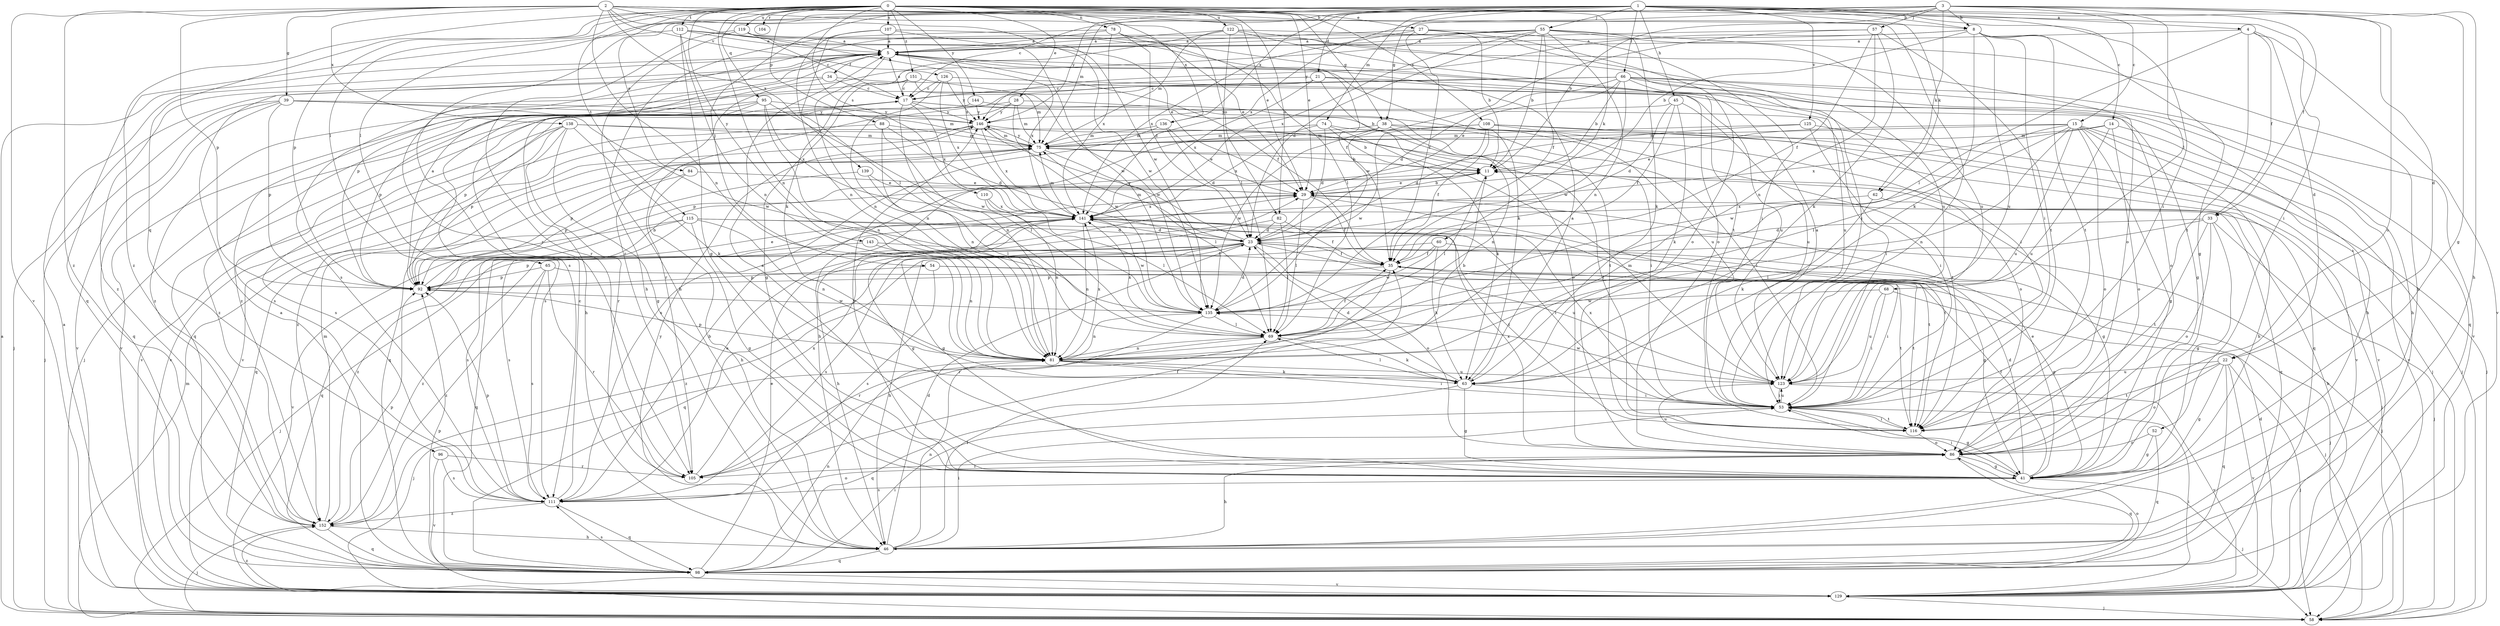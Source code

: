 strict digraph  {
0;
1;
2;
3;
4;
5;
8;
11;
14;
15;
17;
21;
22;
23;
27;
28;
29;
33;
34;
35;
38;
39;
41;
45;
46;
52;
53;
54;
55;
57;
58;
60;
62;
63;
65;
66;
68;
69;
74;
75;
78;
81;
82;
84;
86;
88;
92;
95;
96;
98;
104;
105;
107;
108;
110;
111;
112;
115;
116;
119;
122;
123;
125;
126;
129;
135;
136;
138;
139;
141;
143;
144;
146;
151;
152;
0 -> 27  [label=e];
0 -> 28  [label=e];
0 -> 29  [label=e];
0 -> 38  [label=g];
0 -> 52  [label=i];
0 -> 60  [label=k];
0 -> 65  [label=l];
0 -> 78  [label=n];
0 -> 81  [label=n];
0 -> 82  [label=o];
0 -> 88  [label=p];
0 -> 92  [label=p];
0 -> 95  [label=q];
0 -> 96  [label=q];
0 -> 104  [label=r];
0 -> 107  [label=s];
0 -> 108  [label=s];
0 -> 110  [label=s];
0 -> 112  [label=t];
0 -> 115  [label=t];
0 -> 119  [label=u];
0 -> 122  [label=u];
0 -> 136  [label=x];
0 -> 143  [label=y];
0 -> 144  [label=y];
0 -> 151  [label=z];
0 -> 152  [label=z];
1 -> 4  [label=a];
1 -> 8  [label=b];
1 -> 14  [label=c];
1 -> 21  [label=d];
1 -> 22  [label=d];
1 -> 33  [label=f];
1 -> 38  [label=g];
1 -> 45  [label=h];
1 -> 53  [label=i];
1 -> 54  [label=j];
1 -> 55  [label=j];
1 -> 62  [label=k];
1 -> 65  [label=l];
1 -> 66  [label=l];
1 -> 74  [label=m];
1 -> 75  [label=m];
1 -> 125  [label=v];
1 -> 136  [label=x];
1 -> 146  [label=y];
2 -> 8  [label=b];
2 -> 29  [label=e];
2 -> 39  [label=g];
2 -> 53  [label=i];
2 -> 81  [label=n];
2 -> 82  [label=o];
2 -> 92  [label=p];
2 -> 126  [label=v];
2 -> 129  [label=v];
2 -> 135  [label=w];
2 -> 138  [label=x];
2 -> 139  [label=x];
2 -> 141  [label=x];
2 -> 152  [label=z];
3 -> 8  [label=b];
3 -> 11  [label=b];
3 -> 15  [label=c];
3 -> 17  [label=c];
3 -> 41  [label=g];
3 -> 46  [label=h];
3 -> 57  [label=j];
3 -> 62  [label=k];
3 -> 68  [label=l];
3 -> 84  [label=o];
3 -> 86  [label=o];
3 -> 105  [label=r];
3 -> 141  [label=x];
4 -> 5  [label=a];
4 -> 22  [label=d];
4 -> 33  [label=f];
4 -> 69  [label=l];
4 -> 116  [label=t];
4 -> 129  [label=v];
5 -> 34  [label=f];
5 -> 35  [label=f];
5 -> 63  [label=k];
5 -> 81  [label=n];
5 -> 92  [label=p];
5 -> 111  [label=s];
5 -> 141  [label=x];
5 -> 152  [label=z];
8 -> 5  [label=a];
8 -> 11  [label=b];
8 -> 41  [label=g];
8 -> 53  [label=i];
8 -> 63  [label=k];
8 -> 116  [label=t];
8 -> 123  [label=u];
8 -> 146  [label=y];
11 -> 29  [label=e];
11 -> 69  [label=l];
11 -> 98  [label=q];
14 -> 75  [label=m];
14 -> 86  [label=o];
14 -> 123  [label=u];
14 -> 129  [label=v];
14 -> 141  [label=x];
15 -> 29  [label=e];
15 -> 41  [label=g];
15 -> 46  [label=h];
15 -> 58  [label=j];
15 -> 69  [label=l];
15 -> 75  [label=m];
15 -> 81  [label=n];
15 -> 86  [label=o];
15 -> 123  [label=u];
15 -> 129  [label=v];
15 -> 135  [label=w];
17 -> 5  [label=a];
17 -> 53  [label=i];
17 -> 58  [label=j];
17 -> 81  [label=n];
17 -> 111  [label=s];
17 -> 123  [label=u];
17 -> 141  [label=x];
17 -> 146  [label=y];
21 -> 11  [label=b];
21 -> 17  [label=c];
21 -> 41  [label=g];
21 -> 46  [label=h];
21 -> 105  [label=r];
21 -> 141  [label=x];
22 -> 41  [label=g];
22 -> 58  [label=j];
22 -> 86  [label=o];
22 -> 98  [label=q];
22 -> 116  [label=t];
22 -> 123  [label=u];
22 -> 129  [label=v];
23 -> 35  [label=f];
23 -> 41  [label=g];
23 -> 46  [label=h];
23 -> 58  [label=j];
23 -> 75  [label=m];
23 -> 86  [label=o];
23 -> 92  [label=p];
23 -> 98  [label=q];
23 -> 111  [label=s];
23 -> 123  [label=u];
23 -> 146  [label=y];
23 -> 152  [label=z];
27 -> 5  [label=a];
27 -> 11  [label=b];
27 -> 35  [label=f];
27 -> 53  [label=i];
27 -> 86  [label=o];
27 -> 141  [label=x];
28 -> 75  [label=m];
28 -> 92  [label=p];
28 -> 98  [label=q];
28 -> 116  [label=t];
28 -> 135  [label=w];
28 -> 146  [label=y];
29 -> 11  [label=b];
29 -> 35  [label=f];
29 -> 58  [label=j];
29 -> 69  [label=l];
29 -> 116  [label=t];
29 -> 141  [label=x];
33 -> 23  [label=d];
33 -> 41  [label=g];
33 -> 58  [label=j];
33 -> 69  [label=l];
33 -> 86  [label=o];
33 -> 116  [label=t];
34 -> 17  [label=c];
34 -> 46  [label=h];
34 -> 58  [label=j];
34 -> 123  [label=u];
35 -> 58  [label=j];
35 -> 92  [label=p];
35 -> 105  [label=r];
35 -> 116  [label=t];
38 -> 46  [label=h];
38 -> 53  [label=i];
38 -> 75  [label=m];
38 -> 81  [label=n];
38 -> 129  [label=v];
38 -> 135  [label=w];
39 -> 58  [label=j];
39 -> 75  [label=m];
39 -> 92  [label=p];
39 -> 98  [label=q];
39 -> 129  [label=v];
39 -> 135  [label=w];
39 -> 146  [label=y];
41 -> 5  [label=a];
41 -> 23  [label=d];
41 -> 29  [label=e];
41 -> 35  [label=f];
41 -> 53  [label=i];
41 -> 58  [label=j];
41 -> 111  [label=s];
41 -> 146  [label=y];
45 -> 23  [label=d];
45 -> 35  [label=f];
45 -> 63  [label=k];
45 -> 123  [label=u];
45 -> 146  [label=y];
46 -> 23  [label=d];
46 -> 53  [label=i];
46 -> 69  [label=l];
46 -> 81  [label=n];
46 -> 98  [label=q];
46 -> 146  [label=y];
52 -> 41  [label=g];
52 -> 86  [label=o];
52 -> 98  [label=q];
53 -> 5  [label=a];
53 -> 41  [label=g];
53 -> 116  [label=t];
53 -> 123  [label=u];
53 -> 141  [label=x];
54 -> 41  [label=g];
54 -> 53  [label=i];
54 -> 92  [label=p];
54 -> 111  [label=s];
55 -> 5  [label=a];
55 -> 11  [label=b];
55 -> 23  [label=d];
55 -> 35  [label=f];
55 -> 46  [label=h];
55 -> 63  [label=k];
55 -> 81  [label=n];
55 -> 105  [label=r];
55 -> 111  [label=s];
55 -> 123  [label=u];
55 -> 141  [label=x];
57 -> 5  [label=a];
57 -> 35  [label=f];
57 -> 63  [label=k];
57 -> 81  [label=n];
57 -> 116  [label=t];
57 -> 135  [label=w];
58 -> 5  [label=a];
58 -> 75  [label=m];
60 -> 35  [label=f];
60 -> 58  [label=j];
60 -> 63  [label=k];
60 -> 135  [label=w];
60 -> 152  [label=z];
62 -> 41  [label=g];
62 -> 63  [label=k];
62 -> 141  [label=x];
63 -> 5  [label=a];
63 -> 23  [label=d];
63 -> 41  [label=g];
63 -> 53  [label=i];
63 -> 69  [label=l];
63 -> 98  [label=q];
65 -> 92  [label=p];
65 -> 105  [label=r];
65 -> 111  [label=s];
65 -> 116  [label=t];
65 -> 152  [label=z];
66 -> 11  [label=b];
66 -> 17  [label=c];
66 -> 23  [label=d];
66 -> 29  [label=e];
66 -> 46  [label=h];
66 -> 53  [label=i];
66 -> 86  [label=o];
66 -> 98  [label=q];
66 -> 129  [label=v];
66 -> 135  [label=w];
66 -> 152  [label=z];
68 -> 53  [label=i];
68 -> 58  [label=j];
68 -> 123  [label=u];
68 -> 135  [label=w];
69 -> 35  [label=f];
69 -> 58  [label=j];
69 -> 63  [label=k];
69 -> 81  [label=n];
69 -> 141  [label=x];
74 -> 11  [label=b];
74 -> 23  [label=d];
74 -> 63  [label=k];
74 -> 75  [label=m];
74 -> 116  [label=t];
74 -> 141  [label=x];
75 -> 11  [label=b];
75 -> 69  [label=l];
75 -> 92  [label=p];
75 -> 98  [label=q];
75 -> 146  [label=y];
78 -> 5  [label=a];
78 -> 23  [label=d];
78 -> 29  [label=e];
78 -> 46  [label=h];
78 -> 69  [label=l];
78 -> 141  [label=x];
81 -> 11  [label=b];
81 -> 53  [label=i];
81 -> 63  [label=k];
81 -> 92  [label=p];
81 -> 123  [label=u];
81 -> 141  [label=x];
82 -> 23  [label=d];
82 -> 35  [label=f];
82 -> 41  [label=g];
82 -> 69  [label=l];
84 -> 29  [label=e];
84 -> 46  [label=h];
84 -> 92  [label=p];
86 -> 41  [label=g];
86 -> 46  [label=h];
86 -> 98  [label=q];
86 -> 105  [label=r];
86 -> 123  [label=u];
86 -> 141  [label=x];
88 -> 23  [label=d];
88 -> 69  [label=l];
88 -> 75  [label=m];
88 -> 81  [label=n];
88 -> 129  [label=v];
92 -> 5  [label=a];
92 -> 11  [label=b];
92 -> 29  [label=e];
92 -> 135  [label=w];
95 -> 81  [label=n];
95 -> 92  [label=p];
95 -> 129  [label=v];
95 -> 135  [label=w];
95 -> 141  [label=x];
95 -> 146  [label=y];
95 -> 152  [label=z];
96 -> 105  [label=r];
96 -> 111  [label=s];
96 -> 129  [label=v];
98 -> 5  [label=a];
98 -> 29  [label=e];
98 -> 53  [label=i];
98 -> 81  [label=n];
98 -> 86  [label=o];
98 -> 92  [label=p];
98 -> 111  [label=s];
98 -> 129  [label=v];
105 -> 35  [label=f];
105 -> 141  [label=x];
107 -> 5  [label=a];
107 -> 69  [label=l];
107 -> 81  [label=n];
107 -> 116  [label=t];
107 -> 135  [label=w];
108 -> 23  [label=d];
108 -> 35  [label=f];
108 -> 58  [label=j];
108 -> 75  [label=m];
108 -> 86  [label=o];
108 -> 98  [label=q];
108 -> 135  [label=w];
110 -> 69  [label=l];
110 -> 81  [label=n];
110 -> 141  [label=x];
111 -> 11  [label=b];
111 -> 17  [label=c];
111 -> 29  [label=e];
111 -> 86  [label=o];
111 -> 92  [label=p];
111 -> 98  [label=q];
111 -> 152  [label=z];
112 -> 5  [label=a];
112 -> 29  [label=e];
112 -> 41  [label=g];
112 -> 81  [label=n];
112 -> 98  [label=q];
112 -> 135  [label=w];
115 -> 23  [label=d];
115 -> 41  [label=g];
115 -> 81  [label=n];
115 -> 98  [label=q];
115 -> 111  [label=s];
115 -> 116  [label=t];
115 -> 129  [label=v];
116 -> 53  [label=i];
116 -> 86  [label=o];
119 -> 5  [label=a];
119 -> 17  [label=c];
119 -> 35  [label=f];
119 -> 46  [label=h];
119 -> 86  [label=o];
119 -> 105  [label=r];
122 -> 5  [label=a];
122 -> 53  [label=i];
122 -> 63  [label=k];
122 -> 69  [label=l];
122 -> 75  [label=m];
122 -> 86  [label=o];
122 -> 123  [label=u];
123 -> 53  [label=i];
123 -> 75  [label=m];
123 -> 129  [label=v];
123 -> 135  [label=w];
125 -> 53  [label=i];
125 -> 58  [label=j];
125 -> 75  [label=m];
125 -> 92  [label=p];
126 -> 17  [label=c];
126 -> 81  [label=n];
126 -> 123  [label=u];
126 -> 141  [label=x];
126 -> 146  [label=y];
129 -> 5  [label=a];
129 -> 11  [label=b];
129 -> 23  [label=d];
129 -> 53  [label=i];
129 -> 58  [label=j];
129 -> 152  [label=z];
135 -> 23  [label=d];
135 -> 69  [label=l];
135 -> 81  [label=n];
135 -> 105  [label=r];
136 -> 23  [label=d];
136 -> 29  [label=e];
136 -> 75  [label=m];
136 -> 111  [label=s];
138 -> 41  [label=g];
138 -> 53  [label=i];
138 -> 63  [label=k];
138 -> 75  [label=m];
138 -> 92  [label=p];
138 -> 105  [label=r];
138 -> 111  [label=s];
138 -> 129  [label=v];
139 -> 29  [label=e];
139 -> 69  [label=l];
139 -> 98  [label=q];
141 -> 23  [label=d];
141 -> 41  [label=g];
141 -> 46  [label=h];
141 -> 53  [label=i];
141 -> 75  [label=m];
141 -> 81  [label=n];
141 -> 111  [label=s];
141 -> 116  [label=t];
141 -> 135  [label=w];
141 -> 152  [label=z];
143 -> 35  [label=f];
143 -> 81  [label=n];
143 -> 98  [label=q];
144 -> 86  [label=o];
144 -> 111  [label=s];
144 -> 146  [label=y];
146 -> 75  [label=m];
146 -> 116  [label=t];
146 -> 129  [label=v];
146 -> 141  [label=x];
146 -> 152  [label=z];
151 -> 17  [label=c];
151 -> 41  [label=g];
151 -> 75  [label=m];
151 -> 135  [label=w];
151 -> 152  [label=z];
152 -> 46  [label=h];
152 -> 58  [label=j];
152 -> 75  [label=m];
152 -> 92  [label=p];
152 -> 98  [label=q];
}
